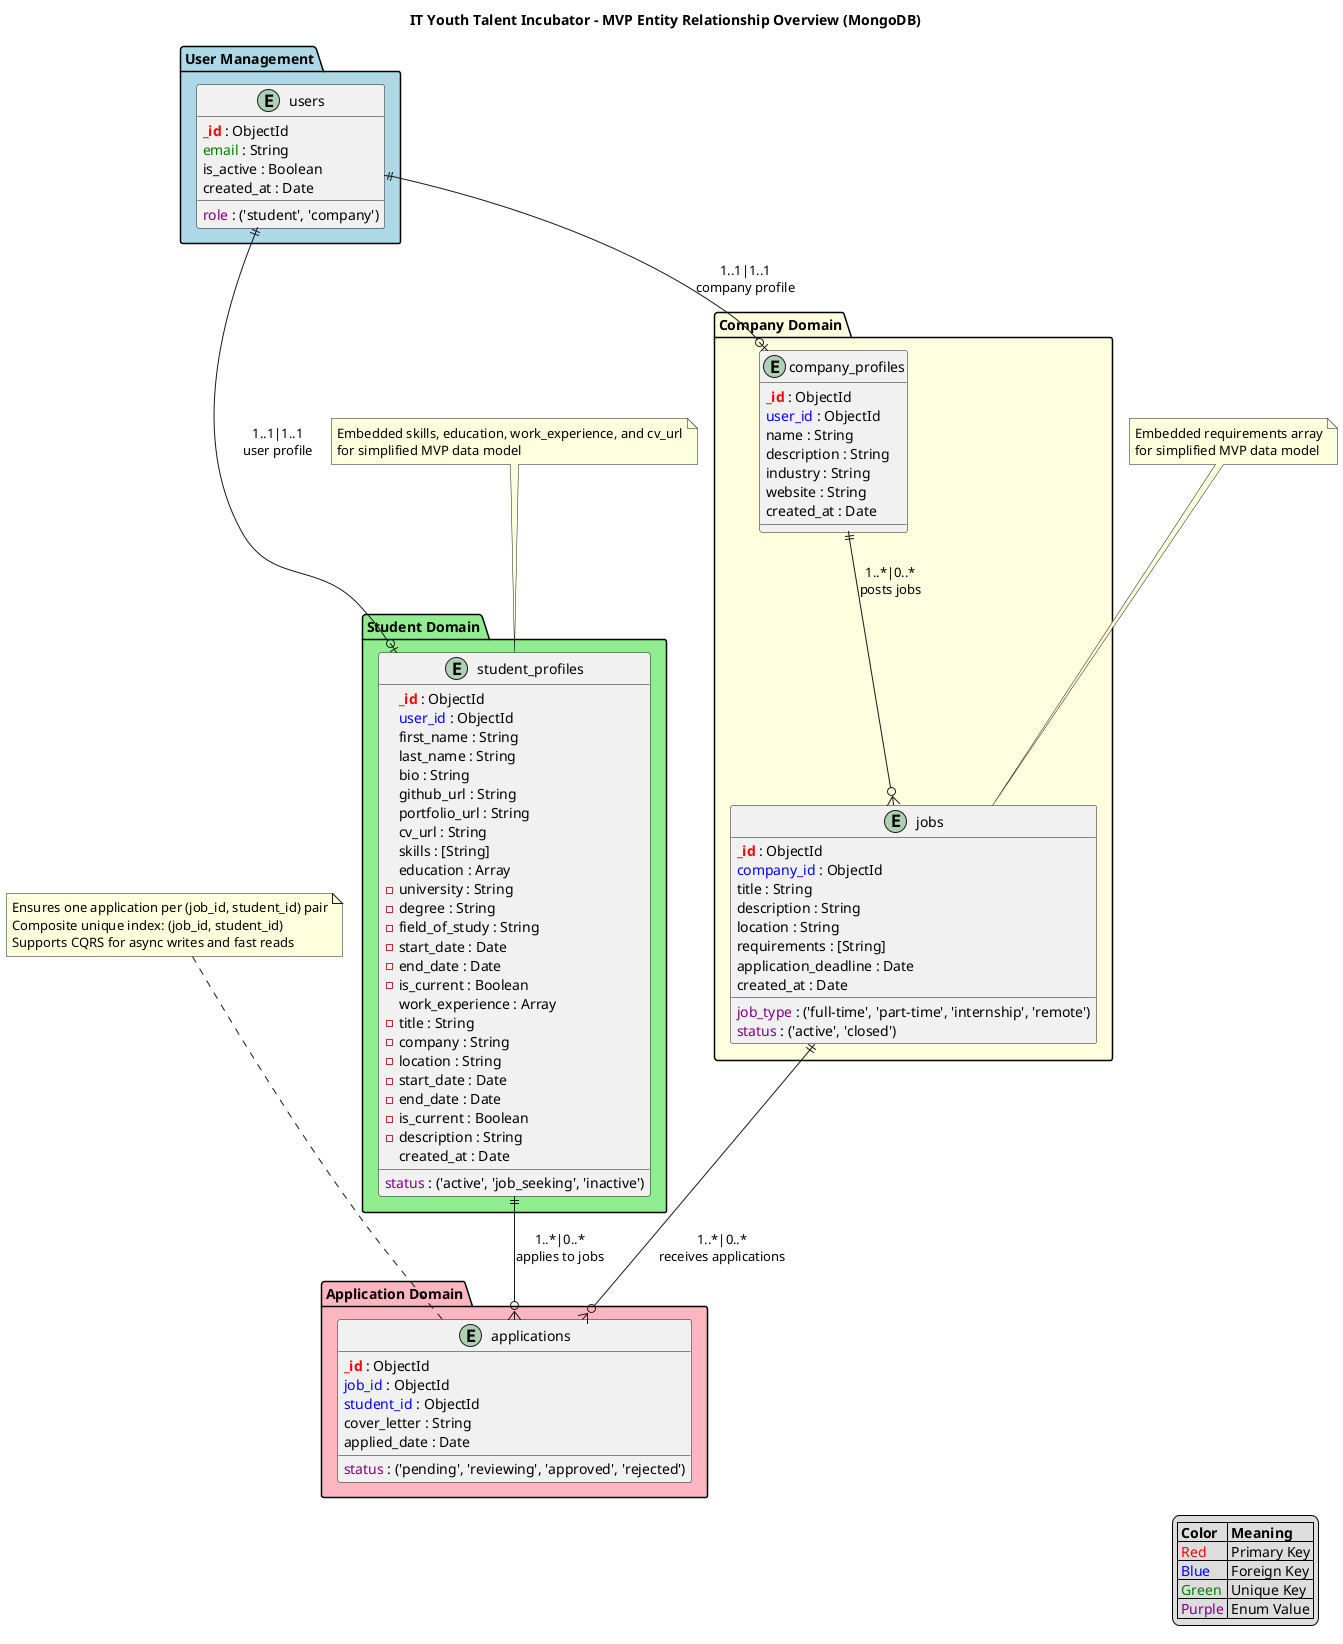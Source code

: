 @startuml IT_Youth_Talent_Incubator_MVP_Entity_Relations

!define PRIMARY_KEY(x) <b><color:red>x</color></b>
!define FOREIGN_KEY(x) <color:blue>x</color>
!define UNIQUE(x) <color:green>x</color>
!define ENUM(x) <color:purple>x</color>

title IT Youth Talent Incubator - MVP Entity Relationship Overview (MongoDB)

' Main entities with key fields
package "User Management" #LightBlue {
  entity "users" as users {
    PRIMARY_KEY(_id) : ObjectId
    UNIQUE(email) : String
    ENUM(role) : ('student', 'company')
    is_active : Boolean
    created_at : Date
  }
}

package "Student Domain" #LightGreen {
  entity "student_profiles" as students {
    PRIMARY_KEY(_id) : ObjectId
    FOREIGN_KEY(user_id) : ObjectId
    first_name : String
    last_name : String
    bio : String
    github_url : String
    portfolio_url : String
    cv_url : String
    skills : [String]
    education : Array
    - university : String
    - degree : String
    - field_of_study : String
    - start_date : Date
    - end_date : Date
    - is_current : Boolean
    work_experience : Array
    - title : String
    - company : String
    - location : String
    - start_date : Date
    - end_date : Date
    - is_current : Boolean
    - description : String
    ENUM(status) : ('active', 'job_seeking', 'inactive')
    created_at : Date
  }
}

package "Company Domain" #LightYellow {
  entity "company_profiles" as companies {
    PRIMARY_KEY(_id) : ObjectId
    FOREIGN_KEY(user_id) : ObjectId
    name : String
    description : String
    industry : String
    website : String
    created_at : Date
  }

  entity "jobs" as jobs {
    PRIMARY_KEY(_id) : ObjectId
    FOREIGN_KEY(company_id) : ObjectId
    title : String
    description : String
    location : String
    ENUM(job_type) : ('full-time', 'part-time', 'internship', 'remote')
    requirements : [String]
    ENUM(status) : ('active', 'closed')
    application_deadline : Date
    created_at : Date
  }
}

package "Application Domain" #LightPink {
  entity "applications" as applications {
    PRIMARY_KEY(_id) : ObjectId
    FOREIGN_KEY(job_id) : ObjectId
    FOREIGN_KEY(student_id) : ObjectId
    cover_letter : String
    ENUM(status) : ('pending', 'reviewing', 'approved', 'rejected')
    applied_date : Date
  }
}

' Primary relationships
users ||--o| students : "1..1|1..1\nuser profile"
users ||--o| companies : "1..1|1..1\ncompany profile"
companies ||--o{ jobs : "1..*|0..*\nposts jobs"
students ||--o{ applications : "1..*|0..*\napplies to jobs"
jobs ||--o{ applications : "1..*|0..*\nreceives applications"

' Key business rules
note top of applications
  Ensures one application per (job_id, student_id) pair
  Composite unique index: (job_id, student_id)
  Supports CQRS for async writes and fast reads
end note

note top of students
  Embedded skills, education, work_experience, and cv_url
  for simplified MVP data model
end note

note top of jobs
  Embedded requirements array
  for simplified MVP data model
end note

' Legend
legend right
  |= Color |= Meaning |
  | <color:red>Red</color> | Primary Key |
  | <color:blue>Blue</color> | Foreign Key |
  | <color:green>Green</color> | Unique Key |
  | <color:purple>Purple</color> | Enum Value |
endlegend

@enduml